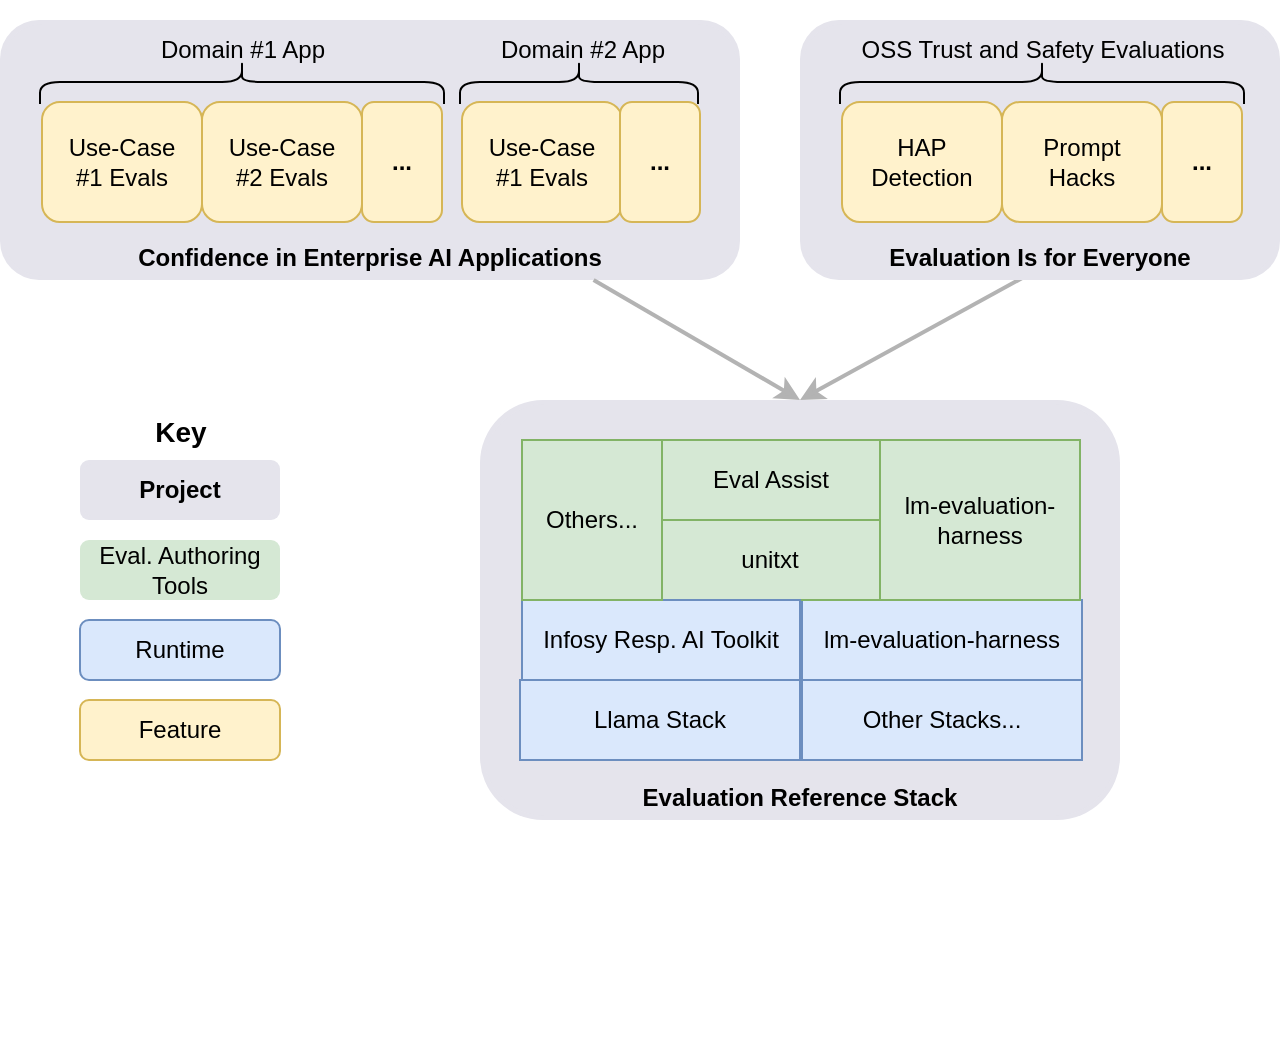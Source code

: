 <mxfile version="27.0.9">
  <diagram name="Page-1" id="09gnQbrcLcjUpxyhCd7x">
    <mxGraphModel dx="1956" dy="1004" grid="1" gridSize="10" guides="1" tooltips="1" connect="1" arrows="1" fold="1" page="1" pageScale="1" pageWidth="850" pageHeight="1100" background="#ffffff" math="0" shadow="0">
      <root>
        <mxCell id="0" />
        <mxCell id="1" parent="0" />
        <mxCell id="c8Kz1cjIccoRoO9TKuOa-13" value="" style="endArrow=classic;html=1;rounded=0;exitX=0.464;exitY=0.991;exitDx=0;exitDy=0;strokeWidth=2;exitPerimeter=0;entryX=0.5;entryY=0;entryDx=0;entryDy=0;strokeColor=#B3B3B3;" parent="1" source="A06e3dQSnWRtUagbO1aE-56" target="A06e3dQSnWRtUagbO1aE-1" edge="1">
          <mxGeometry width="50" height="50" relative="1" as="geometry">
            <mxPoint x="-120" y="145" as="sourcePoint" />
            <mxPoint x="-160" y="260" as="targetPoint" />
          </mxGeometry>
        </mxCell>
        <mxCell id="A06e3dQSnWRtUagbO1aE-54" value="" style="group" parent="1" vertex="1" connectable="0">
          <mxGeometry x="-840" width="450" height="142" as="geometry" />
        </mxCell>
        <mxCell id="A06e3dQSnWRtUagbO1aE-49" value="&lt;span style=&quot;text-wrap-mode: nowrap;&quot;&gt;&lt;b&gt;Confidence in&amp;nbsp;&lt;/b&gt;&lt;/span&gt;&lt;b style=&quot;color: light-dark(rgb(0, 0, 0), rgb(255, 255, 255)); text-wrap-mode: nowrap; background-color: transparent;&quot;&gt;Enterprise AI Applications&lt;/b&gt;" style="shape=ext;double=1;rounded=1;whiteSpace=wrap;html=1;verticalAlign=bottom;fillColor=light-dark(#e5e4ec, #3b394a);strokeColor=none;" parent="A06e3dQSnWRtUagbO1aE-54" vertex="1">
          <mxGeometry y="10" width="370" height="130" as="geometry" />
        </mxCell>
        <mxCell id="A06e3dQSnWRtUagbO1aE-33" value="" style="group" parent="A06e3dQSnWRtUagbO1aE-54" vertex="1" connectable="0">
          <mxGeometry x="20" width="202" height="111" as="geometry" />
        </mxCell>
        <mxCell id="A06e3dQSnWRtUagbO1aE-34" value="" style="shape=curlyBracket;whiteSpace=wrap;html=1;rounded=1;flipH=1;labelPosition=right;verticalLabelPosition=middle;align=left;verticalAlign=middle;size=0.5;rotation=270;" parent="A06e3dQSnWRtUagbO1aE-33" vertex="1">
          <mxGeometry x="90" y="-60" width="22" height="202" as="geometry" />
        </mxCell>
        <mxCell id="A06e3dQSnWRtUagbO1aE-35" value="Domain #1 App" style="text;html=1;align=center;verticalAlign=middle;resizable=0;points=[];autosize=1;strokeColor=none;fillColor=none;" parent="A06e3dQSnWRtUagbO1aE-33" vertex="1">
          <mxGeometry x="46" y="10" width="110" height="30" as="geometry" />
        </mxCell>
        <mxCell id="A06e3dQSnWRtUagbO1aE-36" value="" style="group" parent="A06e3dQSnWRtUagbO1aE-33" vertex="1" connectable="0">
          <mxGeometry x="1" y="51" width="200" height="60" as="geometry" />
        </mxCell>
        <mxCell id="A06e3dQSnWRtUagbO1aE-37" value="&lt;b&gt;...&lt;/b&gt;" style="rounded=1;whiteSpace=wrap;html=1;fillColor=#fff2cc;strokeColor=#d6b656;" parent="A06e3dQSnWRtUagbO1aE-36" vertex="1">
          <mxGeometry x="160" width="40" height="60" as="geometry" />
        </mxCell>
        <mxCell id="A06e3dQSnWRtUagbO1aE-38" value="Use-Case&lt;div&gt;#1 Evals&lt;/div&gt;" style="rounded=1;whiteSpace=wrap;html=1;fillColor=#fff2cc;strokeColor=#d6b656;" parent="A06e3dQSnWRtUagbO1aE-36" vertex="1">
          <mxGeometry width="80" height="60" as="geometry" />
        </mxCell>
        <mxCell id="A06e3dQSnWRtUagbO1aE-39" value="Use-Case&lt;div&gt;#2 Evals&lt;/div&gt;" style="rounded=1;whiteSpace=wrap;html=1;fillColor=#fff2cc;strokeColor=#d6b656;" parent="A06e3dQSnWRtUagbO1aE-36" vertex="1">
          <mxGeometry x="80" width="80" height="60" as="geometry" />
        </mxCell>
        <mxCell id="A06e3dQSnWRtUagbO1aE-53" value="" style="endArrow=classic;html=1;rounded=0;exitX=0.5;exitY=1;exitDx=0;exitDy=0;strokeWidth=3;" parent="A06e3dQSnWRtUagbO1aE-54" edge="1">
          <mxGeometry width="50" height="50" relative="1" as="geometry">
            <mxPoint x="330" y="40" as="sourcePoint" />
            <mxPoint x="330" y="40" as="targetPoint" />
          </mxGeometry>
        </mxCell>
        <mxCell id="A06e3dQSnWRtUagbO1aE-41" value="" style="shape=curlyBracket;whiteSpace=wrap;html=1;rounded=1;flipH=1;labelPosition=right;verticalLabelPosition=middle;align=left;verticalAlign=middle;size=0.5;rotation=270;" parent="A06e3dQSnWRtUagbO1aE-54" vertex="1">
          <mxGeometry x="278.5" y="-18.5" width="22" height="119" as="geometry" />
        </mxCell>
        <mxCell id="A06e3dQSnWRtUagbO1aE-42" value="Domain #2 App" style="text;html=1;align=center;verticalAlign=middle;resizable=0;points=[];autosize=1;strokeColor=none;fillColor=none;" parent="A06e3dQSnWRtUagbO1aE-54" vertex="1">
          <mxGeometry x="235.5" y="10" width="110" height="30" as="geometry" />
        </mxCell>
        <mxCell id="A06e3dQSnWRtUagbO1aE-43" value="" style="group" parent="A06e3dQSnWRtUagbO1aE-54" vertex="1" connectable="0">
          <mxGeometry x="231" y="51" width="119" height="60" as="geometry" />
        </mxCell>
        <mxCell id="A06e3dQSnWRtUagbO1aE-45" value="Use-Case&lt;div&gt;#1 Evals&lt;/div&gt;" style="rounded=1;whiteSpace=wrap;html=1;fillColor=#fff2cc;strokeColor=#d6b656;" parent="A06e3dQSnWRtUagbO1aE-43" vertex="1">
          <mxGeometry width="80" height="60" as="geometry" />
        </mxCell>
        <mxCell id="A06e3dQSnWRtUagbO1aE-44" value="&lt;b&gt;...&lt;/b&gt;" style="rounded=1;whiteSpace=wrap;html=1;fillColor=#fff2cc;strokeColor=#d6b656;" parent="A06e3dQSnWRtUagbO1aE-54" vertex="1">
          <mxGeometry x="310" y="51" width="40" height="60" as="geometry" />
        </mxCell>
        <mxCell id="c8Kz1cjIccoRoO9TKuOa-23" value="" style="endArrow=classic;html=1;rounded=0;strokeWidth=2;entryX=0.5;entryY=0;entryDx=0;entryDy=0;strokeColor=#B3B3B3;" parent="1" source="A06e3dQSnWRtUagbO1aE-49" target="A06e3dQSnWRtUagbO1aE-1" edge="1">
          <mxGeometry width="50" height="50" relative="1" as="geometry">
            <mxPoint x="-661" y="121" as="sourcePoint" />
            <mxPoint x="-400" y="270" as="targetPoint" />
          </mxGeometry>
        </mxCell>
        <mxCell id="A06e3dQSnWRtUagbO1aE-72" value="" style="group" parent="1" vertex="1" connectable="0">
          <mxGeometry x="-440" width="240" height="140" as="geometry" />
        </mxCell>
        <mxCell id="A06e3dQSnWRtUagbO1aE-56" value="&lt;span style=&quot;text-wrap-mode: nowrap;&quot;&gt;&lt;b&gt;Evaluation Is for Everyone&lt;/b&gt;&lt;/span&gt;" style="shape=ext;double=1;rounded=1;whiteSpace=wrap;html=1;verticalAlign=bottom;fillColor=light-dark(#e5e4ec, #3b394a);strokeColor=none;" parent="A06e3dQSnWRtUagbO1aE-72" vertex="1">
          <mxGeometry y="10" width="240" height="130" as="geometry" />
        </mxCell>
        <mxCell id="A06e3dQSnWRtUagbO1aE-57" value="" style="group" parent="A06e3dQSnWRtUagbO1aE-72" vertex="1" connectable="0">
          <mxGeometry x="20" width="202" height="111" as="geometry" />
        </mxCell>
        <mxCell id="A06e3dQSnWRtUagbO1aE-58" value="" style="shape=curlyBracket;whiteSpace=wrap;html=1;rounded=1;flipH=1;labelPosition=right;verticalLabelPosition=middle;align=left;verticalAlign=middle;size=0.5;rotation=270;" parent="A06e3dQSnWRtUagbO1aE-57" vertex="1">
          <mxGeometry x="90" y="-60" width="22" height="202" as="geometry" />
        </mxCell>
        <mxCell id="A06e3dQSnWRtUagbO1aE-59" value="OSS Trust and Safety Evaluations" style="text;html=1;align=center;verticalAlign=middle;resizable=0;points=[];autosize=1;strokeColor=none;fillColor=none;" parent="A06e3dQSnWRtUagbO1aE-57" vertex="1">
          <mxGeometry x="1" y="10" width="200" height="30" as="geometry" />
        </mxCell>
        <mxCell id="A06e3dQSnWRtUagbO1aE-60" value="" style="group" parent="A06e3dQSnWRtUagbO1aE-57" vertex="1" connectable="0">
          <mxGeometry x="1" y="51" width="200" height="60" as="geometry" />
        </mxCell>
        <mxCell id="A06e3dQSnWRtUagbO1aE-61" value="&lt;b&gt;...&lt;/b&gt;" style="rounded=1;whiteSpace=wrap;html=1;fillColor=#fff2cc;strokeColor=#d6b656;" parent="A06e3dQSnWRtUagbO1aE-60" vertex="1">
          <mxGeometry x="160" width="40" height="60" as="geometry" />
        </mxCell>
        <mxCell id="A06e3dQSnWRtUagbO1aE-62" value="HAP&lt;div&gt;Detection&lt;/div&gt;" style="rounded=1;whiteSpace=wrap;html=1;fillColor=#fff2cc;strokeColor=#d6b656;" parent="A06e3dQSnWRtUagbO1aE-60" vertex="1">
          <mxGeometry width="80" height="60" as="geometry" />
        </mxCell>
        <mxCell id="A06e3dQSnWRtUagbO1aE-63" value="Prompt&lt;div&gt;Hacks&lt;/div&gt;" style="rounded=1;whiteSpace=wrap;html=1;fillColor=#fff2cc;strokeColor=#d6b656;" parent="A06e3dQSnWRtUagbO1aE-60" vertex="1">
          <mxGeometry x="80" width="80" height="60" as="geometry" />
        </mxCell>
        <mxCell id="D40bndub3G7Wd3hAwxGO-7" value="&lt;font style=&quot;font-size: 14px;&quot;&gt;Key&lt;/font&gt;" style="text;strokeColor=none;fillColor=none;html=1;fontSize=24;fontStyle=1;verticalAlign=top;align=center;" parent="1" vertex="1">
          <mxGeometry x="-800" y="192" width="100" height="30" as="geometry" />
        </mxCell>
        <mxCell id="D40bndub3G7Wd3hAwxGO-9" value="&lt;b&gt;Project&lt;/b&gt;" style="shape=ext;double=1;rounded=1;whiteSpace=wrap;html=1;verticalAlign=middle;fillColor=light-dark(#e5e4ec, #3b394a);strokeColor=none;" parent="1" vertex="1">
          <mxGeometry x="-800" y="230" width="100" height="30" as="geometry" />
        </mxCell>
        <mxCell id="D40bndub3G7Wd3hAwxGO-13" value="" style="endArrow=classic;html=1;rounded=0;exitX=0.5;exitY=1;exitDx=0;exitDy=0;strokeWidth=3;" parent="1" edge="1">
          <mxGeometry width="50" height="50" relative="1" as="geometry">
            <mxPoint x="-400" y="510" as="sourcePoint" />
            <mxPoint x="-400" y="510" as="targetPoint" />
          </mxGeometry>
        </mxCell>
        <mxCell id="D40bndub3G7Wd3hAwxGO-17" value="Eval. Authoring Tools" style="shape=ext;double=1;rounded=1;whiteSpace=wrap;html=1;verticalAlign=middle;fillColor=#d5e8d4;strokeColor=none;" parent="1" vertex="1">
          <mxGeometry x="-800" y="270" width="100" height="30" as="geometry" />
        </mxCell>
        <mxCell id="D40bndub3G7Wd3hAwxGO-18" value="Runtime" style="rounded=1;whiteSpace=wrap;html=1;fillColor=#dae8fc;strokeColor=#6c8ebf;" parent="1" vertex="1">
          <mxGeometry x="-800" y="310" width="100" height="30" as="geometry" />
        </mxCell>
        <mxCell id="j3kJrDrttDqKAtoF3lWx-1" value="Feature" style="rounded=1;whiteSpace=wrap;html=1;fillColor=#fff2cc;strokeColor=#d6b656;" vertex="1" parent="1">
          <mxGeometry x="-800" y="350" width="100" height="30" as="geometry" />
        </mxCell>
        <mxCell id="j3kJrDrttDqKAtoF3lWx-9" value="" style="group" vertex="1" connectable="0" parent="1">
          <mxGeometry x="-600" y="200" width="320" height="210" as="geometry" />
        </mxCell>
        <mxCell id="A06e3dQSnWRtUagbO1aE-1" value="&lt;b&gt;Evaluation Reference Stack&lt;/b&gt;" style="shape=ext;double=1;rounded=1;whiteSpace=wrap;html=1;verticalAlign=bottom;fillColor=light-dark(#e5e4ec, #3b394a);strokeColor=none;" parent="j3kJrDrttDqKAtoF3lWx-9" vertex="1">
          <mxGeometry width="320" height="210" as="geometry" />
        </mxCell>
        <mxCell id="HqwWWxnO23v2ZquKlt4F-1" value="lm-evaluation-harness" style="rounded=0;whiteSpace=wrap;html=1;fillColor=#dae8fc;strokeColor=#6c8ebf;" parent="j3kJrDrttDqKAtoF3lWx-9" vertex="1">
          <mxGeometry x="161" y="100" width="140" height="40" as="geometry" />
        </mxCell>
        <mxCell id="c8Kz1cjIccoRoO9TKuOa-2" value="unitxt" style="rounded=0;whiteSpace=wrap;html=1;fillColor=#d5e8d4;strokeColor=#82b366;" parent="j3kJrDrttDqKAtoF3lWx-9" vertex="1">
          <mxGeometry x="90" y="60" width="110" height="40" as="geometry" />
        </mxCell>
        <mxCell id="D40bndub3G7Wd3hAwxGO-1" value="Other Stacks..." style="rounded=0;whiteSpace=wrap;html=1;fillColor=#dae8fc;strokeColor=#6c8ebf;" parent="j3kJrDrttDqKAtoF3lWx-9" vertex="1">
          <mxGeometry x="161" y="140" width="140" height="40" as="geometry" />
        </mxCell>
        <mxCell id="D40bndub3G7Wd3hAwxGO-3" value="Infosy Resp. AI Toolkit" style="rounded=0;whiteSpace=wrap;html=1;fillColor=#dae8fc;strokeColor=#6c8ebf;" parent="j3kJrDrttDqKAtoF3lWx-9" vertex="1">
          <mxGeometry x="21" y="100" width="139" height="40" as="geometry" />
        </mxCell>
        <mxCell id="j3kJrDrttDqKAtoF3lWx-2" value="Llama Stack" style="rounded=0;whiteSpace=wrap;html=1;fillColor=#dae8fc;strokeColor=#6c8ebf;" vertex="1" parent="j3kJrDrttDqKAtoF3lWx-9">
          <mxGeometry x="20" y="140" width="140" height="40" as="geometry" />
        </mxCell>
        <mxCell id="j3kJrDrttDqKAtoF3lWx-3" value="lm-evaluation-harness" style="rounded=0;whiteSpace=wrap;html=1;fillColor=#d5e8d4;strokeColor=#82b366;" vertex="1" parent="j3kJrDrttDqKAtoF3lWx-9">
          <mxGeometry x="200" y="20" width="100" height="80" as="geometry" />
        </mxCell>
        <mxCell id="j3kJrDrttDqKAtoF3lWx-4" value="Eval Assist" style="rounded=0;whiteSpace=wrap;html=1;fillColor=#d5e8d4;strokeColor=#82b366;" vertex="1" parent="j3kJrDrttDqKAtoF3lWx-9">
          <mxGeometry x="91" y="20" width="109" height="40" as="geometry" />
        </mxCell>
        <mxCell id="j3kJrDrttDqKAtoF3lWx-7" value="Others..." style="rounded=0;whiteSpace=wrap;html=1;fillColor=#d5e8d4;strokeColor=#82b366;" vertex="1" parent="j3kJrDrttDqKAtoF3lWx-9">
          <mxGeometry x="21" y="20" width="70" height="80" as="geometry" />
        </mxCell>
      </root>
    </mxGraphModel>
  </diagram>
</mxfile>
